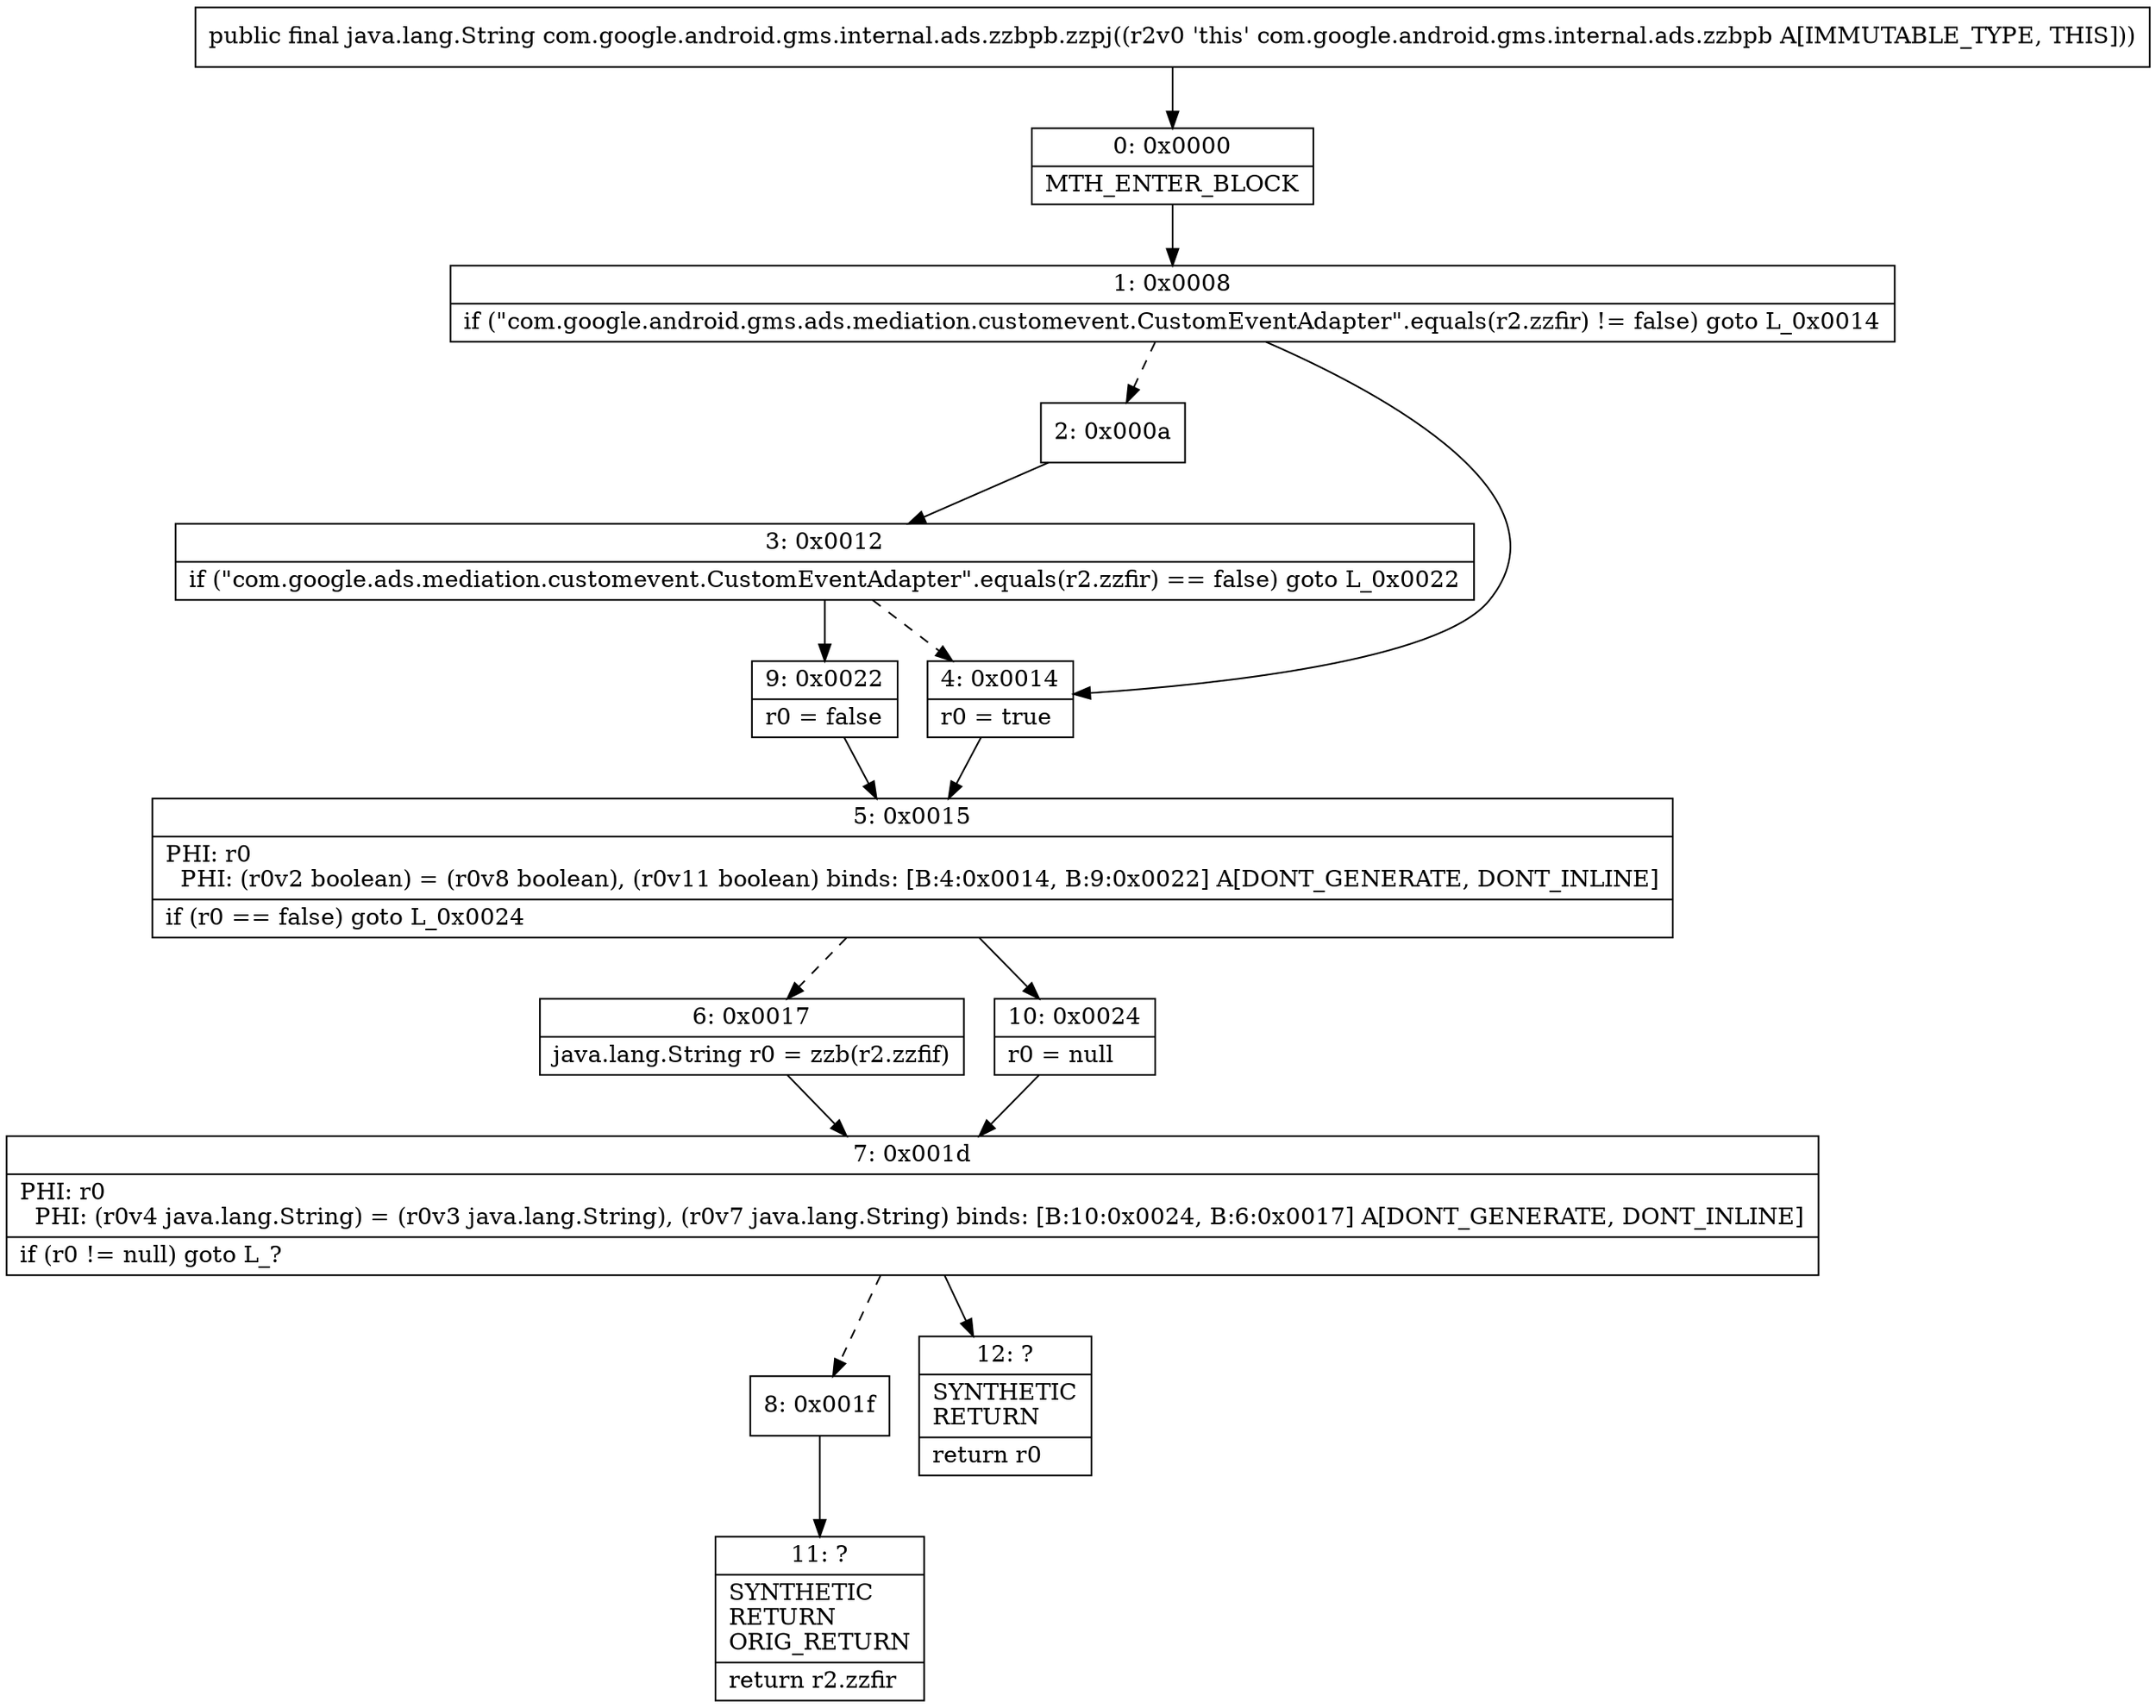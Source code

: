 digraph "CFG forcom.google.android.gms.internal.ads.zzbpb.zzpj()Ljava\/lang\/String;" {
Node_0 [shape=record,label="{0\:\ 0x0000|MTH_ENTER_BLOCK\l}"];
Node_1 [shape=record,label="{1\:\ 0x0008|if (\"com.google.android.gms.ads.mediation.customevent.CustomEventAdapter\".equals(r2.zzfir) != false) goto L_0x0014\l}"];
Node_2 [shape=record,label="{2\:\ 0x000a}"];
Node_3 [shape=record,label="{3\:\ 0x0012|if (\"com.google.ads.mediation.customevent.CustomEventAdapter\".equals(r2.zzfir) == false) goto L_0x0022\l}"];
Node_4 [shape=record,label="{4\:\ 0x0014|r0 = true\l}"];
Node_5 [shape=record,label="{5\:\ 0x0015|PHI: r0 \l  PHI: (r0v2 boolean) = (r0v8 boolean), (r0v11 boolean) binds: [B:4:0x0014, B:9:0x0022] A[DONT_GENERATE, DONT_INLINE]\l|if (r0 == false) goto L_0x0024\l}"];
Node_6 [shape=record,label="{6\:\ 0x0017|java.lang.String r0 = zzb(r2.zzfif)\l}"];
Node_7 [shape=record,label="{7\:\ 0x001d|PHI: r0 \l  PHI: (r0v4 java.lang.String) = (r0v3 java.lang.String), (r0v7 java.lang.String) binds: [B:10:0x0024, B:6:0x0017] A[DONT_GENERATE, DONT_INLINE]\l|if (r0 != null) goto L_?\l}"];
Node_8 [shape=record,label="{8\:\ 0x001f}"];
Node_9 [shape=record,label="{9\:\ 0x0022|r0 = false\l}"];
Node_10 [shape=record,label="{10\:\ 0x0024|r0 = null\l}"];
Node_11 [shape=record,label="{11\:\ ?|SYNTHETIC\lRETURN\lORIG_RETURN\l|return r2.zzfir\l}"];
Node_12 [shape=record,label="{12\:\ ?|SYNTHETIC\lRETURN\l|return r0\l}"];
MethodNode[shape=record,label="{public final java.lang.String com.google.android.gms.internal.ads.zzbpb.zzpj((r2v0 'this' com.google.android.gms.internal.ads.zzbpb A[IMMUTABLE_TYPE, THIS])) }"];
MethodNode -> Node_0;
Node_0 -> Node_1;
Node_1 -> Node_2[style=dashed];
Node_1 -> Node_4;
Node_2 -> Node_3;
Node_3 -> Node_4[style=dashed];
Node_3 -> Node_9;
Node_4 -> Node_5;
Node_5 -> Node_6[style=dashed];
Node_5 -> Node_10;
Node_6 -> Node_7;
Node_7 -> Node_8[style=dashed];
Node_7 -> Node_12;
Node_8 -> Node_11;
Node_9 -> Node_5;
Node_10 -> Node_7;
}

